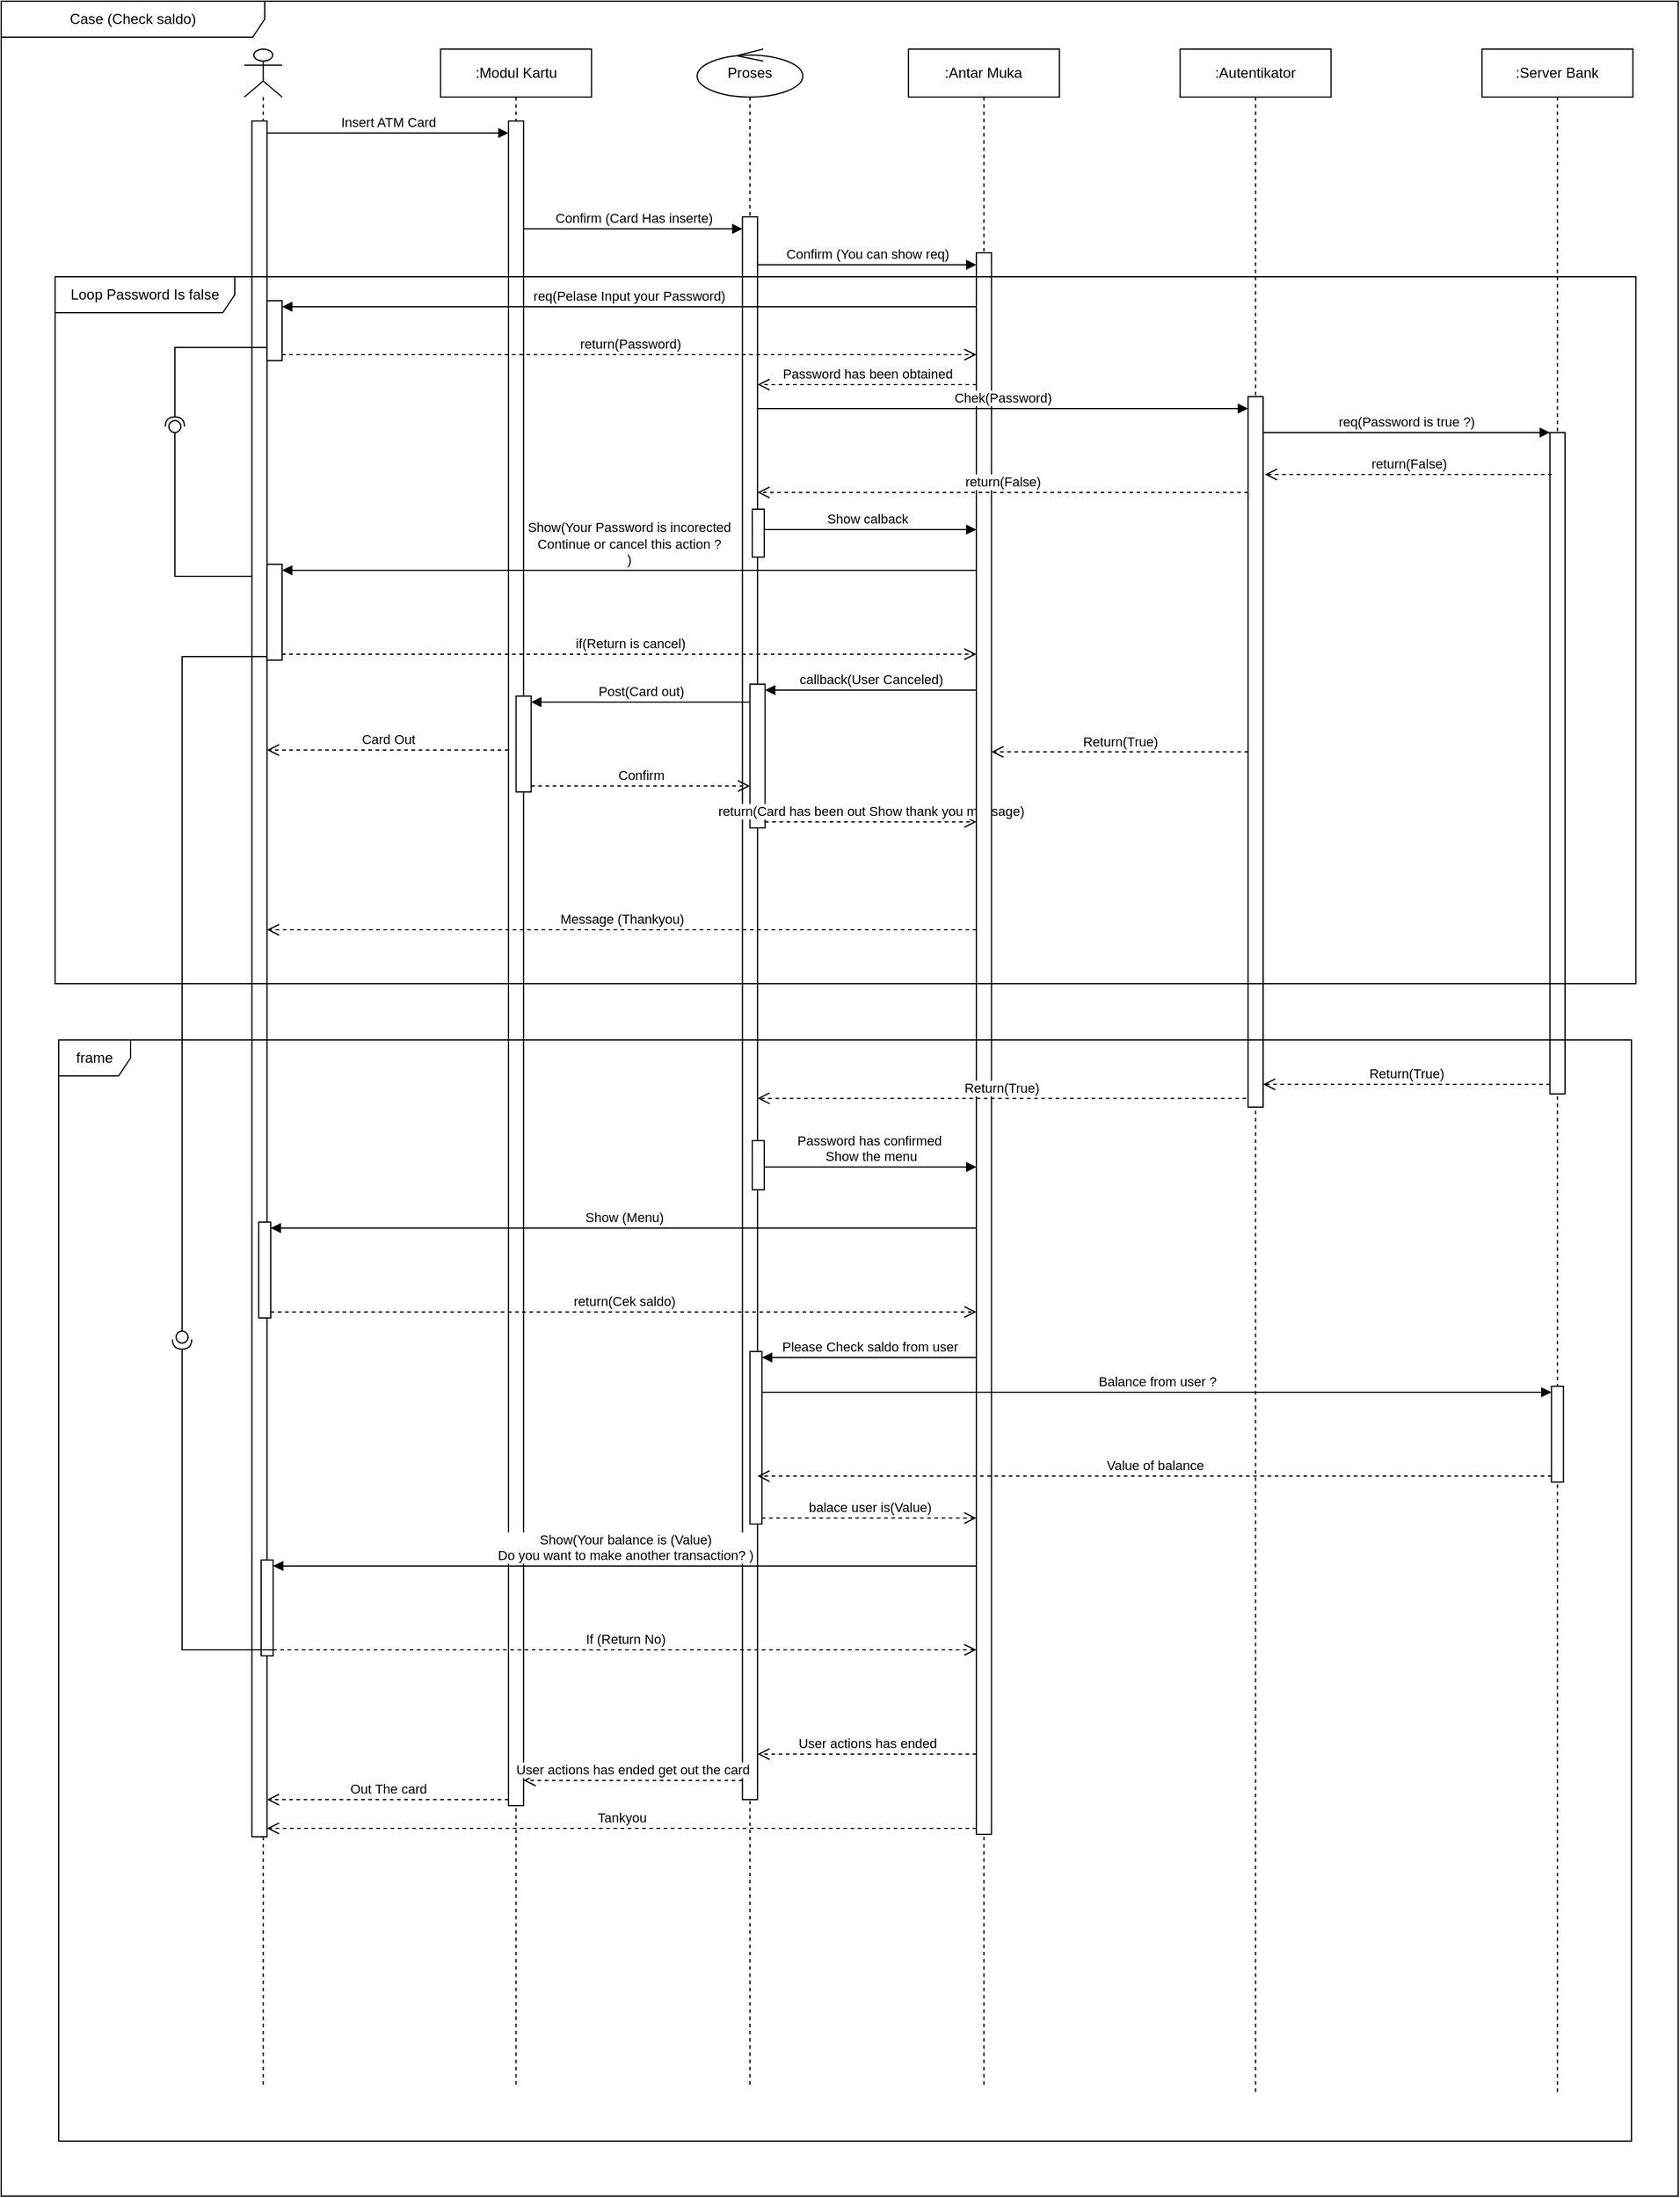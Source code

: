 <mxfile version="23.0.2" type="github">
  <diagram name="Page-1" id="13e1069c-82ec-6db2-03f1-153e76fe0fe0">
    <mxGraphModel dx="2960" dy="1731" grid="0" gridSize="10" guides="1" tooltips="1" connect="1" arrows="1" fold="1" page="1" pageScale="1" pageWidth="1100" pageHeight="850" background="none" math="0" shadow="0">
      <root>
        <mxCell id="0" />
        <mxCell id="1" parent="0" />
        <mxCell id="sxSm5p9P4qWuz1QGsP1s-96" value="" style="group" vertex="1" connectable="0" parent="1">
          <mxGeometry x="-705" y="-331" width="1260" height="1832" as="geometry" />
        </mxCell>
        <mxCell id="sxSm5p9P4qWuz1QGsP1s-47" value="" style="shape=umlLifeline;perimeter=lifelinePerimeter;whiteSpace=wrap;html=1;container=1;dropTarget=0;collapsible=0;recursiveResize=0;outlineConnect=0;portConstraint=eastwest;newEdgeStyle={&quot;curved&quot;:0,&quot;rounded&quot;:0};participant=umlActor;" vertex="1" parent="sxSm5p9P4qWuz1QGsP1s-96">
          <mxGeometry x="63" y="40" width="31.5" height="1700" as="geometry" />
        </mxCell>
        <mxCell id="sxSm5p9P4qWuz1QGsP1s-65" value="" style="html=1;points=[[0,0,0,0,5],[0,1,0,0,-5],[1,0,0,0,5],[1,1,0,0,-5]];perimeter=orthogonalPerimeter;outlineConnect=0;targetShapes=umlLifeline;portConstraint=eastwest;newEdgeStyle={&quot;curved&quot;:0,&quot;rounded&quot;:0};" vertex="1" parent="sxSm5p9P4qWuz1QGsP1s-47">
          <mxGeometry x="6.3" y="60" width="12.6" height="1432" as="geometry" />
        </mxCell>
        <mxCell id="sxSm5p9P4qWuz1QGsP1s-74" value="" style="html=1;points=[[0,0,0,0,5],[0,1,0,0,-5],[1,0,0,0,5],[1,1,0,0,-5]];perimeter=orthogonalPerimeter;outlineConnect=0;targetShapes=umlLifeline;portConstraint=eastwest;newEdgeStyle={&quot;curved&quot;:0,&quot;rounded&quot;:0};" vertex="1" parent="sxSm5p9P4qWuz1QGsP1s-47">
          <mxGeometry x="18.9" y="210" width="12.6" height="50" as="geometry" />
        </mxCell>
        <mxCell id="sxSm5p9P4qWuz1QGsP1s-129" value="" style="html=1;points=[[0,0,0,0,5],[0,1,0,0,-5],[1,0,0,0,5],[1,1,0,0,-5]];perimeter=orthogonalPerimeter;outlineConnect=0;targetShapes=umlLifeline;portConstraint=eastwest;newEdgeStyle={&quot;curved&quot;:0,&quot;rounded&quot;:0};" vertex="1" parent="sxSm5p9P4qWuz1QGsP1s-47">
          <mxGeometry x="12" y="979" width="10" height="80" as="geometry" />
        </mxCell>
        <mxCell id="sxSm5p9P4qWuz1QGsP1s-139" value="" style="html=1;points=[[0,0,0,0,5],[0,1,0,0,-5],[1,0,0,0,5],[1,1,0,0,-5]];perimeter=orthogonalPerimeter;outlineConnect=0;targetShapes=umlLifeline;portConstraint=eastwest;newEdgeStyle={&quot;curved&quot;:0,&quot;rounded&quot;:0};" vertex="1" parent="sxSm5p9P4qWuz1QGsP1s-47">
          <mxGeometry x="14" y="1261" width="10" height="80" as="geometry" />
        </mxCell>
        <mxCell id="sxSm5p9P4qWuz1QGsP1s-48" value=":Modul Kartu" style="shape=umlLifeline;perimeter=lifelinePerimeter;whiteSpace=wrap;html=1;container=1;dropTarget=0;collapsible=0;recursiveResize=0;outlineConnect=0;portConstraint=eastwest;newEdgeStyle={&quot;curved&quot;:0,&quot;rounded&quot;:0};" vertex="1" parent="sxSm5p9P4qWuz1QGsP1s-96">
          <mxGeometry x="226.8" y="40" width="126" height="1699" as="geometry" />
        </mxCell>
        <mxCell id="sxSm5p9P4qWuz1QGsP1s-62" value="" style="html=1;points=[[0,0,0,0,5],[0,1,0,0,-5],[1,0,0,0,5],[1,1,0,0,-5]];perimeter=orthogonalPerimeter;outlineConnect=0;targetShapes=umlLifeline;portConstraint=eastwest;newEdgeStyle={&quot;curved&quot;:0,&quot;rounded&quot;:0};" vertex="1" parent="sxSm5p9P4qWuz1QGsP1s-48">
          <mxGeometry x="56.7" y="60" width="12.6" height="1406" as="geometry" />
        </mxCell>
        <mxCell id="sxSm5p9P4qWuz1QGsP1s-50" value="Proses" style="shape=umlLifeline;perimeter=lifelinePerimeter;whiteSpace=wrap;html=1;container=1;dropTarget=0;collapsible=0;recursiveResize=0;outlineConnect=0;portConstraint=eastwest;newEdgeStyle={&quot;curved&quot;:0,&quot;rounded&quot;:0};participant=umlControl;" vertex="1" parent="sxSm5p9P4qWuz1QGsP1s-96">
          <mxGeometry x="441" y="40" width="88.2" height="1701" as="geometry" />
        </mxCell>
        <mxCell id="sxSm5p9P4qWuz1QGsP1s-66" value="" style="html=1;points=[[0,0,0,0,5],[0,1,0,0,-5],[1,0,0,0,5],[1,1,0,0,-5]];perimeter=orthogonalPerimeter;outlineConnect=0;targetShapes=umlLifeline;portConstraint=eastwest;newEdgeStyle={&quot;curved&quot;:0,&quot;rounded&quot;:0};" vertex="1" parent="sxSm5p9P4qWuz1QGsP1s-50">
          <mxGeometry x="37.8" y="140" width="12.6" height="1321" as="geometry" />
        </mxCell>
        <mxCell id="sxSm5p9P4qWuz1QGsP1s-83" value="" style="html=1;points=[[0,0,0,0,5],[0,1,0,0,-5],[1,0,0,0,5],[1,1,0,0,-5]];perimeter=orthogonalPerimeter;outlineConnect=0;targetShapes=umlLifeline;portConstraint=eastwest;newEdgeStyle={&quot;curved&quot;:0,&quot;rounded&quot;:0};" vertex="1" parent="sxSm5p9P4qWuz1QGsP1s-50">
          <mxGeometry x="-359.1" y="430" width="12.6" height="80" as="geometry" />
        </mxCell>
        <mxCell id="sxSm5p9P4qWuz1QGsP1s-89" value="" style="html=1;points=[[0,0,0,0,5],[0,1,0,0,-5],[1,0,0,0,5],[1,1,0,0,-5]];perimeter=orthogonalPerimeter;outlineConnect=0;targetShapes=umlLifeline;portConstraint=eastwest;newEdgeStyle={&quot;curved&quot;:0,&quot;rounded&quot;:0};" vertex="1" parent="sxSm5p9P4qWuz1QGsP1s-50">
          <mxGeometry x="-151.2" y="540" width="12.6" height="80" as="geometry" />
        </mxCell>
        <mxCell id="sxSm5p9P4qWuz1QGsP1s-86" value="" style="html=1;points=[[0,0,0,0,5],[0,1,0,0,-5],[1,0,0,0,5],[1,1,0,0,-5]];perimeter=orthogonalPerimeter;outlineConnect=0;targetShapes=umlLifeline;portConstraint=eastwest;newEdgeStyle={&quot;curved&quot;:0,&quot;rounded&quot;:0};" vertex="1" parent="sxSm5p9P4qWuz1QGsP1s-50">
          <mxGeometry x="44.1" y="530" width="12.6" height="120" as="geometry" />
        </mxCell>
        <mxCell id="sxSm5p9P4qWuz1QGsP1s-84" value="Show(Your Password is incorected&lt;br&gt;Continue or cancel this action ?&lt;br&gt;)" style="html=1;verticalAlign=bottom;endArrow=block;curved=0;rounded=0;entryX=1;entryY=0;entryDx=0;entryDy=5;" edge="1" target="sxSm5p9P4qWuz1QGsP1s-83" parent="sxSm5p9P4qWuz1QGsP1s-50">
          <mxGeometry relative="1" as="geometry">
            <mxPoint x="233.1" y="435" as="sourcePoint" />
          </mxGeometry>
        </mxCell>
        <mxCell id="sxSm5p9P4qWuz1QGsP1s-85" value="if(Return is cancel)" style="html=1;verticalAlign=bottom;endArrow=open;dashed=1;endSize=8;curved=0;rounded=0;exitX=1;exitY=1;exitDx=0;exitDy=-5;" edge="1" source="sxSm5p9P4qWuz1QGsP1s-83" parent="sxSm5p9P4qWuz1QGsP1s-50">
          <mxGeometry relative="1" as="geometry">
            <mxPoint x="233.1" y="505" as="targetPoint" />
          </mxGeometry>
        </mxCell>
        <mxCell id="sxSm5p9P4qWuz1QGsP1s-87" value="callback(User Canceled)" style="html=1;verticalAlign=bottom;endArrow=block;curved=0;rounded=0;entryX=1;entryY=0;entryDx=0;entryDy=5;" edge="1" target="sxSm5p9P4qWuz1QGsP1s-86" parent="sxSm5p9P4qWuz1QGsP1s-50">
          <mxGeometry relative="1" as="geometry">
            <mxPoint x="233.1" y="535" as="sourcePoint" />
          </mxGeometry>
        </mxCell>
        <mxCell id="sxSm5p9P4qWuz1QGsP1s-88" value="return(Card has been out Show thank you message)" style="html=1;verticalAlign=bottom;endArrow=open;dashed=1;endSize=8;curved=0;rounded=0;exitX=1;exitY=1;exitDx=0;exitDy=-5;" edge="1" source="sxSm5p9P4qWuz1QGsP1s-86" parent="sxSm5p9P4qWuz1QGsP1s-50">
          <mxGeometry relative="1" as="geometry">
            <mxPoint x="233.1" y="645" as="targetPoint" />
          </mxGeometry>
        </mxCell>
        <mxCell id="sxSm5p9P4qWuz1QGsP1s-90" value="Post(Card out)" style="html=1;verticalAlign=bottom;endArrow=block;curved=0;rounded=0;entryX=1;entryY=0;entryDx=0;entryDy=5;" edge="1" target="sxSm5p9P4qWuz1QGsP1s-89" parent="sxSm5p9P4qWuz1QGsP1s-50" source="sxSm5p9P4qWuz1QGsP1s-86">
          <mxGeometry relative="1" as="geometry">
            <mxPoint x="-50.4" y="545" as="sourcePoint" />
          </mxGeometry>
        </mxCell>
        <mxCell id="sxSm5p9P4qWuz1QGsP1s-91" value="Confirm" style="html=1;verticalAlign=bottom;endArrow=open;dashed=1;endSize=8;curved=0;rounded=0;exitX=1;exitY=1;exitDx=0;exitDy=-5;" edge="1" source="sxSm5p9P4qWuz1QGsP1s-89" parent="sxSm5p9P4qWuz1QGsP1s-50" target="sxSm5p9P4qWuz1QGsP1s-86">
          <mxGeometry relative="1" as="geometry">
            <mxPoint x="-50.4" y="615" as="targetPoint" />
          </mxGeometry>
        </mxCell>
        <mxCell id="sxSm5p9P4qWuz1QGsP1s-92" value="Card Out" style="html=1;verticalAlign=bottom;endArrow=open;dashed=1;endSize=8;curved=0;rounded=0;exitX=0;exitY=1;exitDx=0;exitDy=-5;exitPerimeter=0;" edge="1" parent="sxSm5p9P4qWuz1QGsP1s-50">
          <mxGeometry relative="1" as="geometry">
            <mxPoint x="-157.5" y="585" as="sourcePoint" />
            <mxPoint x="-359.1" y="585" as="targetPoint" />
          </mxGeometry>
        </mxCell>
        <mxCell id="sxSm5p9P4qWuz1QGsP1s-93" value="Message (Thankyou)" style="html=1;verticalAlign=bottom;endArrow=open;dashed=1;endSize=8;curved=0;rounded=0;entryX=1;entryY=1;entryDx=0;entryDy=-5;entryPerimeter=0;" edge="1" parent="sxSm5p9P4qWuz1QGsP1s-50">
          <mxGeometry x="0.001" relative="1" as="geometry">
            <mxPoint x="233.1" y="735" as="sourcePoint" />
            <mxPoint x="-359.1" y="735" as="targetPoint" />
            <mxPoint as="offset" />
          </mxGeometry>
        </mxCell>
        <mxCell id="sxSm5p9P4qWuz1QGsP1s-136" value="" style="html=1;points=[[0,0,0,0,5],[0,1,0,0,-5],[1,0,0,0,5],[1,1,0,0,-5]];perimeter=orthogonalPerimeter;outlineConnect=0;targetShapes=umlLifeline;portConstraint=eastwest;newEdgeStyle={&quot;curved&quot;:0,&quot;rounded&quot;:0};" vertex="1" parent="sxSm5p9P4qWuz1QGsP1s-50">
          <mxGeometry x="44.1" y="1087" width="10" height="144" as="geometry" />
        </mxCell>
        <mxCell id="sxSm5p9P4qWuz1QGsP1s-52" value=":Antar Muka" style="shape=umlLifeline;perimeter=lifelinePerimeter;whiteSpace=wrap;html=1;container=1;dropTarget=0;collapsible=0;recursiveResize=0;outlineConnect=0;portConstraint=eastwest;newEdgeStyle={&quot;curved&quot;:0,&quot;rounded&quot;:0};" vertex="1" parent="sxSm5p9P4qWuz1QGsP1s-96">
          <mxGeometry x="617.4" y="40" width="126" height="1699" as="geometry" />
        </mxCell>
        <mxCell id="sxSm5p9P4qWuz1QGsP1s-67" value="" style="html=1;points=[[0,0,0,0,5],[0,1,0,0,-5],[1,0,0,0,5],[1,1,0,0,-5]];perimeter=orthogonalPerimeter;outlineConnect=0;targetShapes=umlLifeline;portConstraint=eastwest;newEdgeStyle={&quot;curved&quot;:0,&quot;rounded&quot;:0};" vertex="1" parent="sxSm5p9P4qWuz1QGsP1s-52">
          <mxGeometry x="56.7" y="170" width="12.6" height="1320" as="geometry" />
        </mxCell>
        <mxCell id="sxSm5p9P4qWuz1QGsP1s-54" value=":Autentikator" style="shape=umlLifeline;perimeter=lifelinePerimeter;whiteSpace=wrap;html=1;container=1;dropTarget=0;collapsible=0;recursiveResize=0;outlineConnect=0;portConstraint=eastwest;newEdgeStyle={&quot;curved&quot;:0,&quot;rounded&quot;:0};" vertex="1" parent="sxSm5p9P4qWuz1QGsP1s-96">
          <mxGeometry x="844.2" y="40" width="126" height="1705" as="geometry" />
        </mxCell>
        <mxCell id="sxSm5p9P4qWuz1QGsP1s-68" value="" style="html=1;points=[[0,0,0,0,5],[0,1,0,0,-5],[1,0,0,0,5],[1,1,0,0,-5]];perimeter=orthogonalPerimeter;outlineConnect=0;targetShapes=umlLifeline;portConstraint=eastwest;newEdgeStyle={&quot;curved&quot;:0,&quot;rounded&quot;:0};" vertex="1" parent="sxSm5p9P4qWuz1QGsP1s-54">
          <mxGeometry x="56.7" y="290" width="12.6" height="593" as="geometry" />
        </mxCell>
        <mxCell id="sxSm5p9P4qWuz1QGsP1s-56" value=":Server Bank" style="shape=umlLifeline;perimeter=lifelinePerimeter;whiteSpace=wrap;html=1;container=1;dropTarget=0;collapsible=0;recursiveResize=0;outlineConnect=0;portConstraint=eastwest;newEdgeStyle={&quot;curved&quot;:0,&quot;rounded&quot;:0};" vertex="1" parent="sxSm5p9P4qWuz1QGsP1s-96">
          <mxGeometry x="1096.2" y="40" width="126" height="1707" as="geometry" />
        </mxCell>
        <mxCell id="sxSm5p9P4qWuz1QGsP1s-69" value="" style="html=1;points=[[0,0,0,0,5],[0,1,0,0,-5],[1,0,0,0,5],[1,1,0,0,-5]];perimeter=orthogonalPerimeter;outlineConnect=0;targetShapes=umlLifeline;portConstraint=eastwest;newEdgeStyle={&quot;curved&quot;:0,&quot;rounded&quot;:0};" vertex="1" parent="sxSm5p9P4qWuz1QGsP1s-56">
          <mxGeometry x="56.7" y="320" width="12.6" height="552" as="geometry" />
        </mxCell>
        <mxCell id="sxSm5p9P4qWuz1QGsP1s-133" value="" style="html=1;points=[[0,0,0,0,5],[0,1,0,0,-5],[1,0,0,0,5],[1,1,0,0,-5]];perimeter=orthogonalPerimeter;outlineConnect=0;targetShapes=umlLifeline;portConstraint=eastwest;newEdgeStyle={&quot;curved&quot;:0,&quot;rounded&quot;:0};" vertex="1" parent="sxSm5p9P4qWuz1QGsP1s-56">
          <mxGeometry x="58" y="1116" width="10" height="80" as="geometry" />
        </mxCell>
        <mxCell id="sxSm5p9P4qWuz1QGsP1s-63" value="Insert ATM Card" style="html=1;verticalAlign=bottom;endArrow=block;curved=0;rounded=0;" edge="1" target="sxSm5p9P4qWuz1QGsP1s-62" parent="sxSm5p9P4qWuz1QGsP1s-96" source="sxSm5p9P4qWuz1QGsP1s-65">
          <mxGeometry relative="1" as="geometry">
            <mxPoint x="81.9" y="110" as="sourcePoint" />
            <mxPoint x="283.5" y="110" as="targetPoint" />
            <Array as="points">
              <mxPoint x="214.2" y="110" />
            </Array>
          </mxGeometry>
        </mxCell>
        <mxCell id="sxSm5p9P4qWuz1QGsP1s-71" value="Confirm (Card Has inserte)" style="html=1;verticalAlign=bottom;endArrow=block;curved=0;rounded=0;" edge="1" parent="sxSm5p9P4qWuz1QGsP1s-96">
          <mxGeometry width="80" relative="1" as="geometry">
            <mxPoint x="296.1" y="190" as="sourcePoint" />
            <mxPoint x="478.8" y="190" as="targetPoint" />
          </mxGeometry>
        </mxCell>
        <mxCell id="sxSm5p9P4qWuz1QGsP1s-72" value="Confirm (You can show req)" style="html=1;verticalAlign=bottom;endArrow=block;curved=0;rounded=0;" edge="1" parent="sxSm5p9P4qWuz1QGsP1s-96">
          <mxGeometry width="80" relative="1" as="geometry">
            <mxPoint x="491.4" y="220" as="sourcePoint" />
            <mxPoint x="674.1" y="220" as="targetPoint" />
          </mxGeometry>
        </mxCell>
        <mxCell id="sxSm5p9P4qWuz1QGsP1s-75" value="req(Pelase Input your Password)" style="html=1;verticalAlign=bottom;endArrow=block;curved=0;rounded=0;entryX=1;entryY=0;entryDx=0;entryDy=5;" edge="1" target="sxSm5p9P4qWuz1QGsP1s-74" parent="sxSm5p9P4qWuz1QGsP1s-96" source="sxSm5p9P4qWuz1QGsP1s-67">
          <mxGeometry relative="1" as="geometry">
            <mxPoint x="182.7" y="205" as="sourcePoint" />
          </mxGeometry>
        </mxCell>
        <mxCell id="sxSm5p9P4qWuz1QGsP1s-76" value="return(Password)" style="html=1;verticalAlign=bottom;endArrow=open;dashed=1;endSize=8;curved=0;rounded=0;exitX=1;exitY=1;exitDx=0;exitDy=-5;" edge="1" source="sxSm5p9P4qWuz1QGsP1s-74" parent="sxSm5p9P4qWuz1QGsP1s-96" target="sxSm5p9P4qWuz1QGsP1s-67">
          <mxGeometry relative="1" as="geometry">
            <mxPoint x="182.7" y="275" as="targetPoint" />
          </mxGeometry>
        </mxCell>
        <mxCell id="sxSm5p9P4qWuz1QGsP1s-77" value="Chek(Password)" style="html=1;verticalAlign=bottom;endArrow=block;curved=0;rounded=0;" edge="1" parent="sxSm5p9P4qWuz1QGsP1s-96" source="sxSm5p9P4qWuz1QGsP1s-66" target="sxSm5p9P4qWuz1QGsP1s-68">
          <mxGeometry width="80" relative="1" as="geometry">
            <mxPoint x="579.6" y="300" as="sourcePoint" />
            <mxPoint x="680.4" y="300" as="targetPoint" />
            <Array as="points">
              <mxPoint x="743.4" y="340" />
            </Array>
          </mxGeometry>
        </mxCell>
        <mxCell id="sxSm5p9P4qWuz1QGsP1s-78" value="req(Password is true ?)" style="html=1;verticalAlign=bottom;endArrow=block;curved=0;rounded=0;" edge="1" parent="sxSm5p9P4qWuz1QGsP1s-96" target="sxSm5p9P4qWuz1QGsP1s-69">
          <mxGeometry width="80" relative="1" as="geometry">
            <mxPoint x="913.5" y="360" as="sourcePoint" />
            <mxPoint x="1152.9" y="360" as="targetPoint" />
          </mxGeometry>
        </mxCell>
        <mxCell id="sxSm5p9P4qWuz1QGsP1s-79" value="return(False)" style="html=1;verticalAlign=bottom;endArrow=open;dashed=1;endSize=8;curved=0;rounded=0;" edge="1" parent="sxSm5p9P4qWuz1QGsP1s-96">
          <mxGeometry relative="1" as="geometry">
            <mxPoint x="1154.4" y="395" as="sourcePoint" />
            <mxPoint x="915" y="395" as="targetPoint" />
            <Array as="points">
              <mxPoint x="1097.7" y="395" />
            </Array>
          </mxGeometry>
        </mxCell>
        <mxCell id="sxSm5p9P4qWuz1QGsP1s-80" value="return(False)" style="html=1;verticalAlign=bottom;endArrow=open;dashed=1;endSize=8;curved=0;rounded=0;" edge="1" parent="sxSm5p9P4qWuz1QGsP1s-96" source="sxSm5p9P4qWuz1QGsP1s-68" target="sxSm5p9P4qWuz1QGsP1s-66">
          <mxGeometry relative="1" as="geometry">
            <mxPoint x="869.4" y="445" as="sourcePoint" />
            <mxPoint x="500" y="410" as="targetPoint" />
            <Array as="points">
              <mxPoint x="800" y="410" />
            </Array>
          </mxGeometry>
        </mxCell>
        <mxCell id="sxSm5p9P4qWuz1QGsP1s-95" value="Case (Check saldo)" style="shape=umlFrame;whiteSpace=wrap;html=1;pointerEvents=0;width=220;height=30;" vertex="1" parent="sxSm5p9P4qWuz1QGsP1s-96">
          <mxGeometry x="-140" width="1400" height="1832" as="geometry" />
        </mxCell>
        <mxCell id="sxSm5p9P4qWuz1QGsP1s-97" value="Loop Password Is false" style="shape=umlFrame;whiteSpace=wrap;html=1;pointerEvents=0;width=150;height=30;" vertex="1" parent="sxSm5p9P4qWuz1QGsP1s-96">
          <mxGeometry x="-95" y="230" width="1319.67" height="590" as="geometry" />
        </mxCell>
        <mxCell id="sxSm5p9P4qWuz1QGsP1s-103" value="Show calback" style="html=1;verticalAlign=bottom;endArrow=block;curved=0;rounded=0;" edge="1" parent="sxSm5p9P4qWuz1QGsP1s-96">
          <mxGeometry width="80" relative="1" as="geometry">
            <mxPoint x="491.4" y="441" as="sourcePoint" />
            <mxPoint x="674.1" y="441" as="targetPoint" />
          </mxGeometry>
        </mxCell>
        <mxCell id="sxSm5p9P4qWuz1QGsP1s-108" value="Password has been obtained" style="html=1;verticalAlign=bottom;endArrow=open;dashed=1;endSize=8;curved=0;rounded=0;" edge="1" parent="sxSm5p9P4qWuz1QGsP1s-96">
          <mxGeometry relative="1" as="geometry">
            <mxPoint x="674.1" y="320" as="sourcePoint" />
            <mxPoint x="491.4" y="320" as="targetPoint" />
          </mxGeometry>
        </mxCell>
        <mxCell id="sxSm5p9P4qWuz1QGsP1s-119" value="" style="rounded=0;orthogonalLoop=1;jettySize=auto;html=1;endArrow=halfCircle;endFill=0;endSize=6;strokeWidth=1;sketch=0;" edge="1" parent="sxSm5p9P4qWuz1QGsP1s-96" source="sxSm5p9P4qWuz1QGsP1s-74">
          <mxGeometry relative="1" as="geometry">
            <mxPoint x="85.9" y="289" as="sourcePoint" />
            <mxPoint x="5" y="355" as="targetPoint" />
            <Array as="points">
              <mxPoint x="5" y="289" />
            </Array>
          </mxGeometry>
        </mxCell>
        <mxCell id="sxSm5p9P4qWuz1QGsP1s-120" value="" style="rounded=0;orthogonalLoop=1;jettySize=auto;html=1;endArrow=oval;endFill=0;sketch=0;sourcePerimeterSpacing=0;targetPerimeterSpacing=0;endSize=10;" edge="1" parent="sxSm5p9P4qWuz1QGsP1s-96" source="sxSm5p9P4qWuz1QGsP1s-65">
          <mxGeometry relative="1" as="geometry">
            <mxPoint x="181" y="429.69" as="sourcePoint" />
            <mxPoint x="5" y="355" as="targetPoint" />
            <Array as="points">
              <mxPoint x="5" y="480" />
            </Array>
          </mxGeometry>
        </mxCell>
        <mxCell id="sxSm5p9P4qWuz1QGsP1s-121" value="" style="ellipse;whiteSpace=wrap;html=1;align=center;aspect=fixed;fillColor=none;strokeColor=none;resizable=0;perimeter=centerPerimeter;rotatable=0;allowArrows=0;points=[];outlineConnect=1;" vertex="1" parent="sxSm5p9P4qWuz1QGsP1s-96">
          <mxGeometry x="258" y="333" width="10" height="10" as="geometry" />
        </mxCell>
        <mxCell id="sxSm5p9P4qWuz1QGsP1s-122" value="frame" style="shape=umlFrame;whiteSpace=wrap;html=1;pointerEvents=0;" vertex="1" parent="sxSm5p9P4qWuz1QGsP1s-96">
          <mxGeometry x="-92" y="867" width="1313" height="919" as="geometry" />
        </mxCell>
        <mxCell id="sxSm5p9P4qWuz1QGsP1s-124" value="Return(True)" style="html=1;verticalAlign=bottom;endArrow=open;dashed=1;endSize=8;curved=0;rounded=0;" edge="1" parent="sxSm5p9P4qWuz1QGsP1s-96">
          <mxGeometry relative="1" as="geometry">
            <mxPoint x="1152.9" y="904" as="sourcePoint" />
            <mxPoint x="913.5" y="904" as="targetPoint" />
          </mxGeometry>
        </mxCell>
        <mxCell id="sxSm5p9P4qWuz1QGsP1s-126" value="Return(True)" style="html=1;verticalAlign=bottom;endArrow=open;dashed=1;endSize=8;curved=0;rounded=0;" edge="1" parent="sxSm5p9P4qWuz1QGsP1s-96" source="sxSm5p9P4qWuz1QGsP1s-68" target="sxSm5p9P4qWuz1QGsP1s-67">
          <mxGeometry relative="1" as="geometry">
            <mxPoint x="1162.9" y="914" as="sourcePoint" />
            <mxPoint x="778" y="975" as="targetPoint" />
          </mxGeometry>
        </mxCell>
        <mxCell id="sxSm5p9P4qWuz1QGsP1s-127" value="Return(True)" style="html=1;verticalAlign=bottom;endArrow=open;dashed=1;endSize=8;curved=0;rounded=0;" edge="1" parent="sxSm5p9P4qWuz1QGsP1s-96" target="sxSm5p9P4qWuz1QGsP1s-66">
          <mxGeometry relative="1" as="geometry">
            <mxPoint x="899.3" y="915.7" as="sourcePoint" />
            <mxPoint x="685.3" y="915.7" as="targetPoint" />
          </mxGeometry>
        </mxCell>
        <mxCell id="sxSm5p9P4qWuz1QGsP1s-128" value="Password has confirmed&amp;nbsp;&lt;br&gt;Show the menu" style="html=1;verticalAlign=bottom;endArrow=block;curved=0;rounded=0;" edge="1" parent="sxSm5p9P4qWuz1QGsP1s-96" source="sxSm5p9P4qWuz1QGsP1s-142">
          <mxGeometry width="80" relative="1" as="geometry">
            <mxPoint x="491.4" y="973" as="sourcePoint" />
            <mxPoint x="674.1" y="973" as="targetPoint" />
          </mxGeometry>
        </mxCell>
        <mxCell id="sxSm5p9P4qWuz1QGsP1s-130" value="Show (Menu)" style="html=1;verticalAlign=bottom;endArrow=block;curved=0;rounded=0;entryX=1;entryY=0;entryDx=0;entryDy=5;" edge="1" target="sxSm5p9P4qWuz1QGsP1s-129" parent="sxSm5p9P4qWuz1QGsP1s-96" source="sxSm5p9P4qWuz1QGsP1s-67">
          <mxGeometry relative="1" as="geometry">
            <mxPoint x="155" y="1024" as="sourcePoint" />
          </mxGeometry>
        </mxCell>
        <mxCell id="sxSm5p9P4qWuz1QGsP1s-131" value="return(Cek saldo)" style="html=1;verticalAlign=bottom;endArrow=open;dashed=1;endSize=8;curved=0;rounded=0;exitX=1;exitY=1;exitDx=0;exitDy=-5;" edge="1" source="sxSm5p9P4qWuz1QGsP1s-129" parent="sxSm5p9P4qWuz1QGsP1s-96" target="sxSm5p9P4qWuz1QGsP1s-67">
          <mxGeometry relative="1" as="geometry">
            <mxPoint x="155" y="1094" as="targetPoint" />
          </mxGeometry>
        </mxCell>
        <mxCell id="sxSm5p9P4qWuz1QGsP1s-134" value="Balance from user ?" style="html=1;verticalAlign=bottom;endArrow=block;curved=0;rounded=0;entryX=0;entryY=0;entryDx=0;entryDy=5;" edge="1" target="sxSm5p9P4qWuz1QGsP1s-133" parent="sxSm5p9P4qWuz1QGsP1s-96" source="sxSm5p9P4qWuz1QGsP1s-136">
          <mxGeometry relative="1" as="geometry">
            <mxPoint x="831" y="1168" as="sourcePoint" />
          </mxGeometry>
        </mxCell>
        <mxCell id="sxSm5p9P4qWuz1QGsP1s-135" value="Value of balance" style="html=1;verticalAlign=bottom;endArrow=open;dashed=1;endSize=8;curved=0;rounded=0;exitX=0;exitY=1;exitDx=0;exitDy=-5;" edge="1" source="sxSm5p9P4qWuz1QGsP1s-133" parent="sxSm5p9P4qWuz1QGsP1s-96" target="sxSm5p9P4qWuz1QGsP1s-66">
          <mxGeometry relative="1" as="geometry">
            <mxPoint x="831" y="1238" as="targetPoint" />
          </mxGeometry>
        </mxCell>
        <mxCell id="sxSm5p9P4qWuz1QGsP1s-137" value="Please Check saldo from user" style="html=1;verticalAlign=bottom;endArrow=block;curved=0;rounded=0;entryX=1;entryY=0;entryDx=0;entryDy=5;" edge="1" target="sxSm5p9P4qWuz1QGsP1s-136" parent="sxSm5p9P4qWuz1QGsP1s-96" source="sxSm5p9P4qWuz1QGsP1s-67">
          <mxGeometry relative="1" as="geometry">
            <mxPoint x="565.1" y="1132" as="sourcePoint" />
          </mxGeometry>
        </mxCell>
        <mxCell id="sxSm5p9P4qWuz1QGsP1s-138" value="balace user is(Value)" style="html=1;verticalAlign=bottom;endArrow=open;dashed=1;endSize=8;curved=0;rounded=0;exitX=1;exitY=1;exitDx=0;exitDy=-5;" edge="1" source="sxSm5p9P4qWuz1QGsP1s-136" parent="sxSm5p9P4qWuz1QGsP1s-96" target="sxSm5p9P4qWuz1QGsP1s-67">
          <mxGeometry relative="1" as="geometry">
            <mxPoint x="565.1" y="1202" as="targetPoint" />
          </mxGeometry>
        </mxCell>
        <mxCell id="sxSm5p9P4qWuz1QGsP1s-140" value="Show(Your balance is (Value)&lt;br&gt;Do you want to make another transaction? )" style="html=1;verticalAlign=bottom;endArrow=block;curved=0;rounded=0;entryX=1;entryY=0;entryDx=0;entryDy=5;" edge="1" target="sxSm5p9P4qWuz1QGsP1s-139" parent="sxSm5p9P4qWuz1QGsP1s-96" source="sxSm5p9P4qWuz1QGsP1s-67">
          <mxGeometry relative="1" as="geometry">
            <mxPoint x="155" y="1351" as="sourcePoint" />
          </mxGeometry>
        </mxCell>
        <mxCell id="sxSm5p9P4qWuz1QGsP1s-141" value="If (Return No)" style="html=1;verticalAlign=bottom;endArrow=open;dashed=1;endSize=8;curved=0;rounded=0;exitX=1;exitY=1;exitDx=0;exitDy=-5;" edge="1" source="sxSm5p9P4qWuz1QGsP1s-139" parent="sxSm5p9P4qWuz1QGsP1s-96" target="sxSm5p9P4qWuz1QGsP1s-67">
          <mxGeometry relative="1" as="geometry">
            <mxPoint x="155" y="1421" as="targetPoint" />
          </mxGeometry>
        </mxCell>
        <mxCell id="sxSm5p9P4qWuz1QGsP1s-142" value="" style="html=1;points=[[0,0,0,0,5],[0,1,0,0,-5],[1,0,0,0,5],[1,1,0,0,-5]];perimeter=orthogonalPerimeter;outlineConnect=0;targetShapes=umlLifeline;portConstraint=eastwest;newEdgeStyle={&quot;curved&quot;:0,&quot;rounded&quot;:0};" vertex="1" parent="sxSm5p9P4qWuz1QGsP1s-96">
          <mxGeometry x="487" y="951" width="10" height="41" as="geometry" />
        </mxCell>
        <mxCell id="sxSm5p9P4qWuz1QGsP1s-143" value="" style="html=1;points=[[0,0,0,0,5],[0,1,0,0,-5],[1,0,0,0,5],[1,1,0,0,-5]];perimeter=orthogonalPerimeter;outlineConnect=0;targetShapes=umlLifeline;portConstraint=eastwest;newEdgeStyle={&quot;curved&quot;:0,&quot;rounded&quot;:0};" vertex="1" parent="sxSm5p9P4qWuz1QGsP1s-96">
          <mxGeometry x="487" y="424" width="10" height="40" as="geometry" />
        </mxCell>
        <mxCell id="sxSm5p9P4qWuz1QGsP1s-147" value="User actions has ended" style="html=1;verticalAlign=bottom;endArrow=open;dashed=1;endSize=8;curved=0;rounded=0;" edge="1" parent="sxSm5p9P4qWuz1QGsP1s-96">
          <mxGeometry relative="1" as="geometry">
            <mxPoint x="674.1" y="1463" as="sourcePoint" />
            <mxPoint x="491.4" y="1463" as="targetPoint" />
          </mxGeometry>
        </mxCell>
        <mxCell id="sxSm5p9P4qWuz1QGsP1s-148" value="Tankyou" style="html=1;verticalAlign=bottom;endArrow=open;dashed=1;endSize=8;curved=0;rounded=0;" edge="1" parent="sxSm5p9P4qWuz1QGsP1s-96">
          <mxGeometry relative="1" as="geometry">
            <mxPoint x="674.1" y="1525" as="sourcePoint" />
            <mxPoint x="81.9" y="1525" as="targetPoint" />
          </mxGeometry>
        </mxCell>
        <mxCell id="sxSm5p9P4qWuz1QGsP1s-149" value="User actions has ended get out the card" style="html=1;verticalAlign=bottom;endArrow=open;dashed=1;endSize=8;curved=0;rounded=0;" edge="1" parent="sxSm5p9P4qWuz1QGsP1s-96">
          <mxGeometry relative="1" as="geometry">
            <mxPoint x="478.8" y="1485" as="sourcePoint" />
            <mxPoint x="296.1" y="1485" as="targetPoint" />
          </mxGeometry>
        </mxCell>
        <mxCell id="sxSm5p9P4qWuz1QGsP1s-150" value="Out The card" style="html=1;verticalAlign=bottom;endArrow=open;dashed=1;endSize=8;curved=0;rounded=0;exitX=0;exitY=1;exitDx=0;exitDy=-5;exitPerimeter=0;" edge="1" parent="sxSm5p9P4qWuz1QGsP1s-96" source="sxSm5p9P4qWuz1QGsP1s-62" target="sxSm5p9P4qWuz1QGsP1s-65">
          <mxGeometry relative="1" as="geometry">
            <mxPoint x="374" y="1451" as="sourcePoint" />
            <mxPoint x="294" y="1451" as="targetPoint" />
          </mxGeometry>
        </mxCell>
        <mxCell id="sxSm5p9P4qWuz1QGsP1s-151" value="" style="rounded=0;orthogonalLoop=1;jettySize=auto;html=1;endArrow=halfCircle;endFill=0;endSize=6;strokeWidth=1;sketch=0;exitX=1;exitY=1;exitDx=0;exitDy=-5;exitPerimeter=0;" edge="1" parent="sxSm5p9P4qWuz1QGsP1s-96" source="sxSm5p9P4qWuz1QGsP1s-139">
          <mxGeometry relative="1" as="geometry">
            <mxPoint x="220" y="1040" as="sourcePoint" />
            <mxPoint x="11" y="1117" as="targetPoint" />
            <Array as="points">
              <mxPoint x="11" y="1376" />
            </Array>
          </mxGeometry>
        </mxCell>
        <mxCell id="sxSm5p9P4qWuz1QGsP1s-152" value="" style="rounded=0;orthogonalLoop=1;jettySize=auto;html=1;endArrow=oval;endFill=0;sketch=0;sourcePerimeterSpacing=0;targetPerimeterSpacing=0;endSize=10;" edge="1" parent="1" source="sxSm5p9P4qWuz1QGsP1s-83">
          <mxGeometry relative="1" as="geometry">
            <mxPoint x="-694" y="776" as="sourcePoint" />
            <mxPoint x="-694" y="784" as="targetPoint" />
            <Array as="points">
              <mxPoint x="-694" y="216" />
            </Array>
          </mxGeometry>
        </mxCell>
        <mxCell id="sxSm5p9P4qWuz1QGsP1s-153" value="" style="ellipse;whiteSpace=wrap;html=1;align=center;aspect=fixed;fillColor=none;strokeColor=none;resizable=0;perimeter=centerPerimeter;rotatable=0;allowArrows=0;points=[];outlineConnect=1;" vertex="1" parent="1">
          <mxGeometry x="-510" y="704" width="10" height="10" as="geometry" />
        </mxCell>
      </root>
    </mxGraphModel>
  </diagram>
</mxfile>
